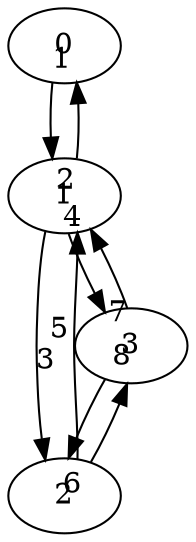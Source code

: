 digraph {
	0 [pos="0,0!"];
	1 [pos="2,0!"];
	2 [pos="3.5,-1!"];
	3 [pos="3.5,1!"];
	0 -> 1 [headlabel=1 labeldistance=4.75 labelangle=-10];
	1 -> 0 [headlabel=2 labeldistance=4.75 labelangle=-10];
	1 -> 2 [headlabel=3 labeldistance=4.75 labelangle=-10];
	1 -> 3 [headlabel=4 labeldistance=4.75 labelangle=-10];
	2 -> 1 [headlabel=5 labeldistance=4.75 labelangle=-10];
	2 -> 3 [headlabel=6 labeldistance=5.5 labelangle=-7];
	3 -> 1 [headlabel=7 labeldistance=4.25 labelangle=-10];
	3 -> 2 [headlabel=8 labeldistance=5.5 labelangle=-7];
}
